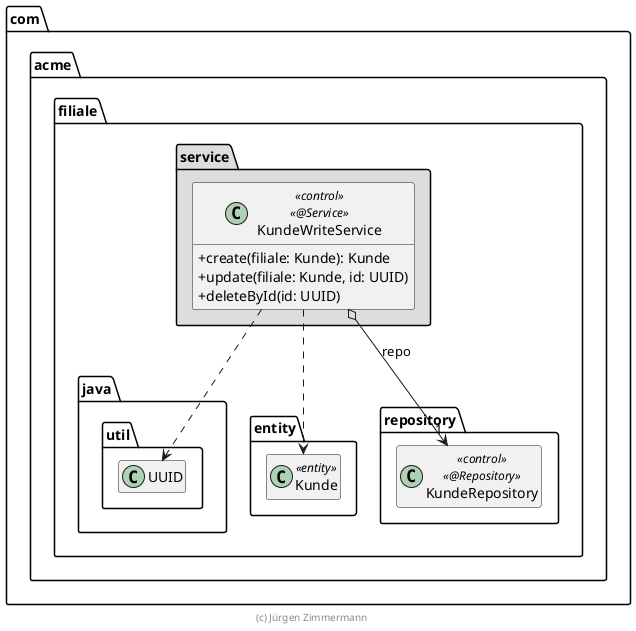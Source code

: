 ' Copyright (C) 2019 - present Juergen Zimmermann, Hochschule Karlsruhe
'
' This program is free software: you can redistribute it and/or modify
' it under the terms of the GNU General Public License as published by
' the Free Software Foundation, either version 3 of the License, or
' (at your option) any later version.
'
' This program is distributed in the hope that it will be useful,
' but WITHOUT ANY WARRANTY; without even the implied warranty of
' MERCHANTABILITY or FITNESS FOR A PARTICULAR PURPOSE.  See the
' GNU General Public License for more details.
'
' You should have received a copy of the GNU General Public License
' along with this program.  If not, see <https://www.gnu.org/licenses/>.
@startuml KundeWriteService

skinparam classAttributeIconSize 0

package com.acme.filiale {
    package java.util {
        class UUID
    }
    package entity {
        class Kunde << entity >>
    }

    package repository {
        class KundeRepository << control >> << @Repository >>
    }

    package service #DDDDDD {
        class KundeWriteService << control >> << @Service >> {
            + create(filiale: Kunde): Kunde
            + update(filiale: Kunde, id: UUID)
            + deleteById(id: UUID)
        }

        KundeWriteService o--> "1" KundeRepository : repo
        KundeWriteService ..> Kunde
        KundeWriteService ..> UUID
    }
}

hide empty members

footer (c) Jürgen Zimmermann

@enduml
